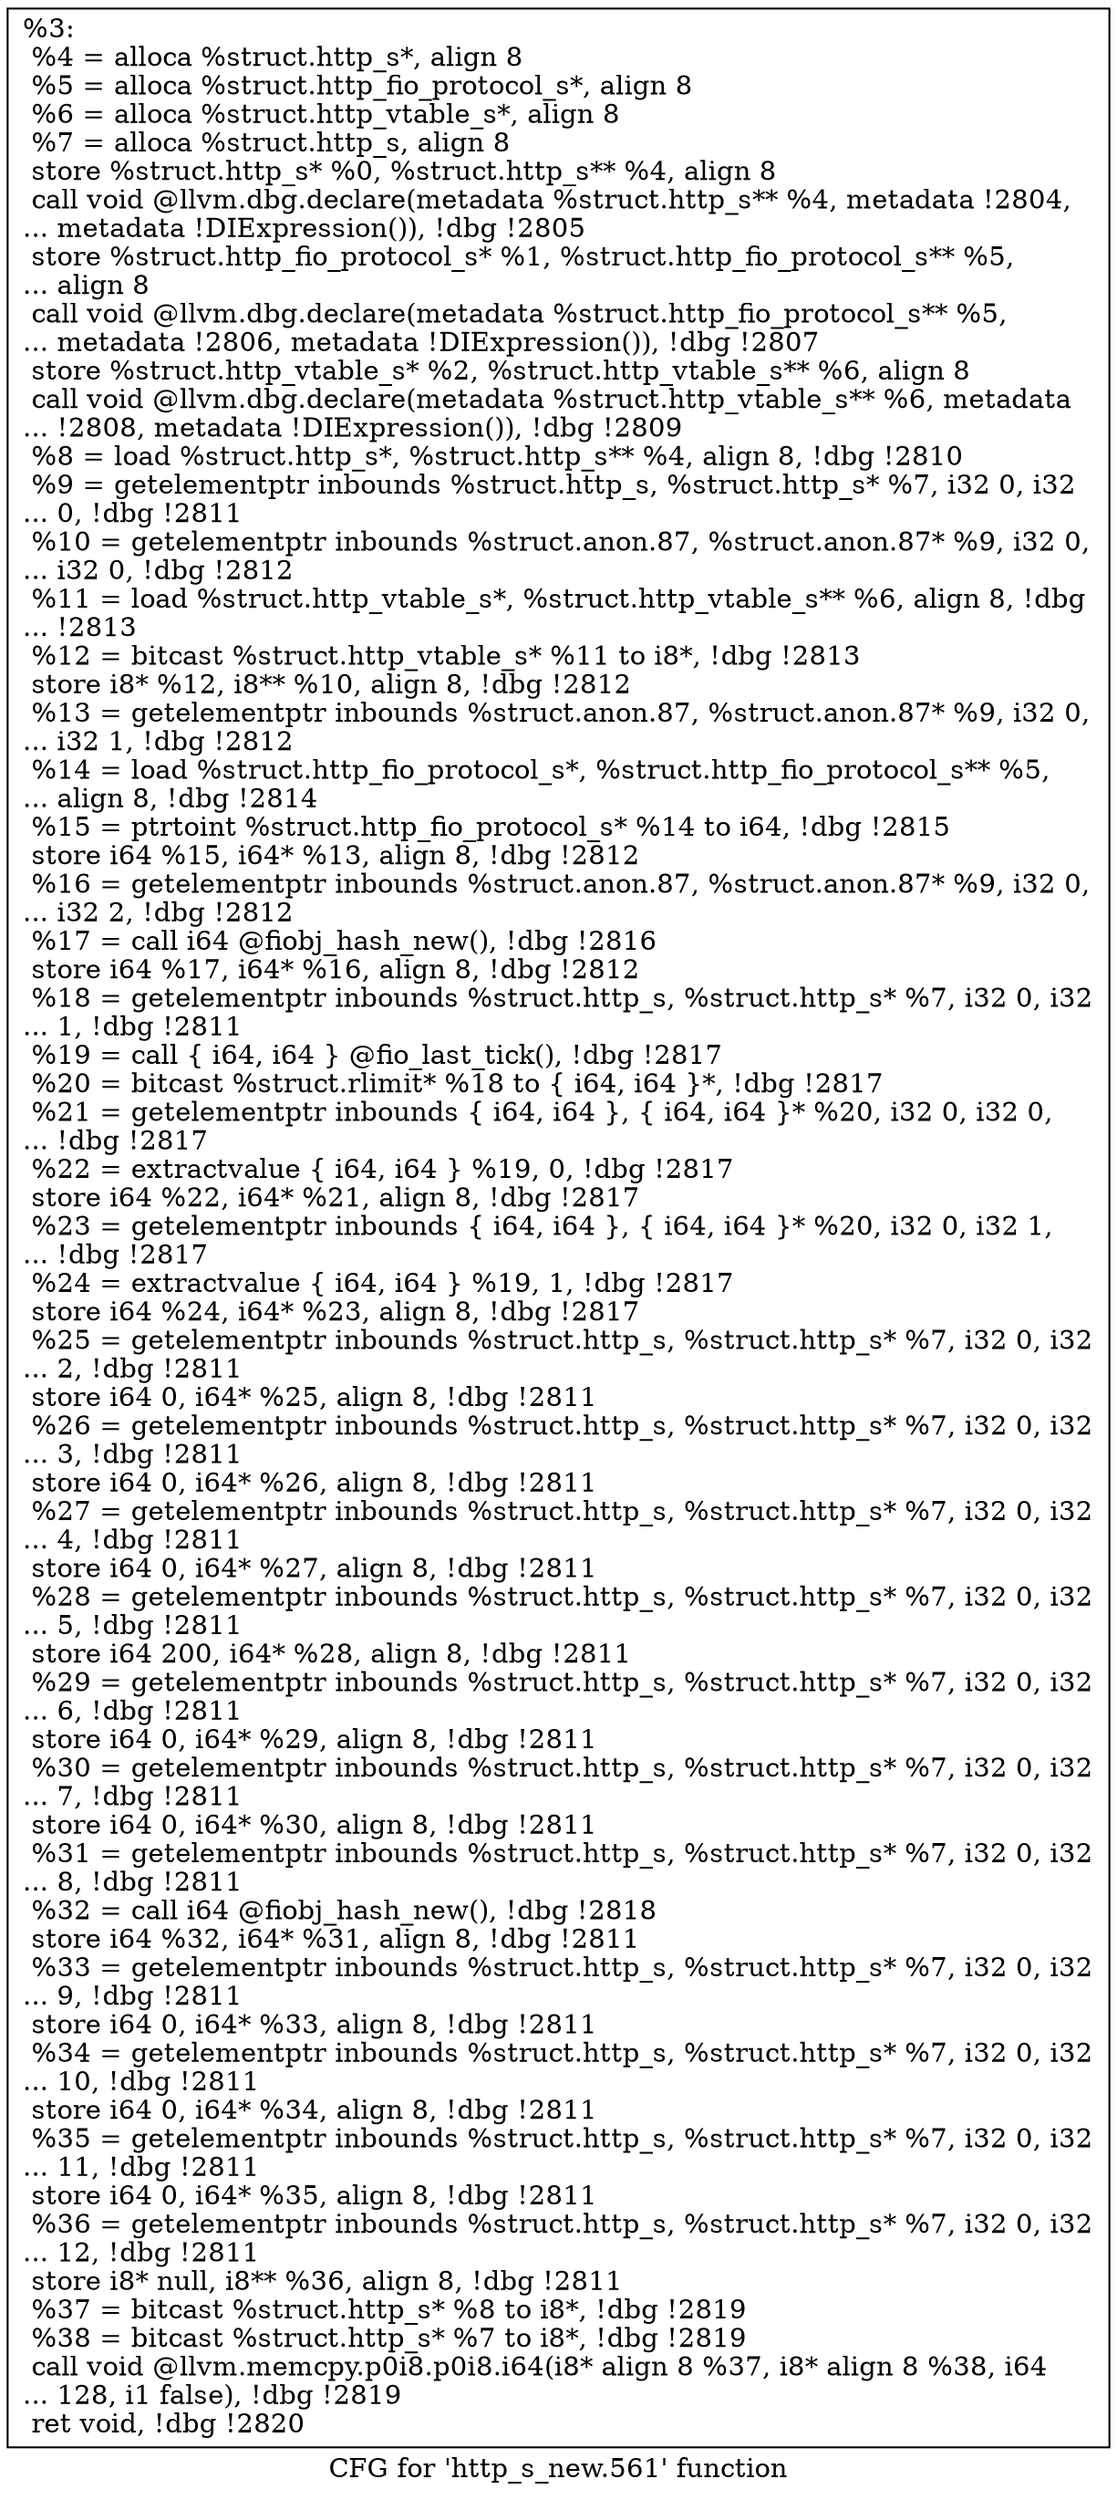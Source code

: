 digraph "CFG for 'http_s_new.561' function" {
	label="CFG for 'http_s_new.561' function";

	Node0x5568523608f0 [shape=record,label="{%3:\l  %4 = alloca %struct.http_s*, align 8\l  %5 = alloca %struct.http_fio_protocol_s*, align 8\l  %6 = alloca %struct.http_vtable_s*, align 8\l  %7 = alloca %struct.http_s, align 8\l  store %struct.http_s* %0, %struct.http_s** %4, align 8\l  call void @llvm.dbg.declare(metadata %struct.http_s** %4, metadata !2804,\l... metadata !DIExpression()), !dbg !2805\l  store %struct.http_fio_protocol_s* %1, %struct.http_fio_protocol_s** %5,\l... align 8\l  call void @llvm.dbg.declare(metadata %struct.http_fio_protocol_s** %5,\l... metadata !2806, metadata !DIExpression()), !dbg !2807\l  store %struct.http_vtable_s* %2, %struct.http_vtable_s** %6, align 8\l  call void @llvm.dbg.declare(metadata %struct.http_vtable_s** %6, metadata\l... !2808, metadata !DIExpression()), !dbg !2809\l  %8 = load %struct.http_s*, %struct.http_s** %4, align 8, !dbg !2810\l  %9 = getelementptr inbounds %struct.http_s, %struct.http_s* %7, i32 0, i32\l... 0, !dbg !2811\l  %10 = getelementptr inbounds %struct.anon.87, %struct.anon.87* %9, i32 0,\l... i32 0, !dbg !2812\l  %11 = load %struct.http_vtable_s*, %struct.http_vtable_s** %6, align 8, !dbg\l... !2813\l  %12 = bitcast %struct.http_vtable_s* %11 to i8*, !dbg !2813\l  store i8* %12, i8** %10, align 8, !dbg !2812\l  %13 = getelementptr inbounds %struct.anon.87, %struct.anon.87* %9, i32 0,\l... i32 1, !dbg !2812\l  %14 = load %struct.http_fio_protocol_s*, %struct.http_fio_protocol_s** %5,\l... align 8, !dbg !2814\l  %15 = ptrtoint %struct.http_fio_protocol_s* %14 to i64, !dbg !2815\l  store i64 %15, i64* %13, align 8, !dbg !2812\l  %16 = getelementptr inbounds %struct.anon.87, %struct.anon.87* %9, i32 0,\l... i32 2, !dbg !2812\l  %17 = call i64 @fiobj_hash_new(), !dbg !2816\l  store i64 %17, i64* %16, align 8, !dbg !2812\l  %18 = getelementptr inbounds %struct.http_s, %struct.http_s* %7, i32 0, i32\l... 1, !dbg !2811\l  %19 = call \{ i64, i64 \} @fio_last_tick(), !dbg !2817\l  %20 = bitcast %struct.rlimit* %18 to \{ i64, i64 \}*, !dbg !2817\l  %21 = getelementptr inbounds \{ i64, i64 \}, \{ i64, i64 \}* %20, i32 0, i32 0,\l... !dbg !2817\l  %22 = extractvalue \{ i64, i64 \} %19, 0, !dbg !2817\l  store i64 %22, i64* %21, align 8, !dbg !2817\l  %23 = getelementptr inbounds \{ i64, i64 \}, \{ i64, i64 \}* %20, i32 0, i32 1,\l... !dbg !2817\l  %24 = extractvalue \{ i64, i64 \} %19, 1, !dbg !2817\l  store i64 %24, i64* %23, align 8, !dbg !2817\l  %25 = getelementptr inbounds %struct.http_s, %struct.http_s* %7, i32 0, i32\l... 2, !dbg !2811\l  store i64 0, i64* %25, align 8, !dbg !2811\l  %26 = getelementptr inbounds %struct.http_s, %struct.http_s* %7, i32 0, i32\l... 3, !dbg !2811\l  store i64 0, i64* %26, align 8, !dbg !2811\l  %27 = getelementptr inbounds %struct.http_s, %struct.http_s* %7, i32 0, i32\l... 4, !dbg !2811\l  store i64 0, i64* %27, align 8, !dbg !2811\l  %28 = getelementptr inbounds %struct.http_s, %struct.http_s* %7, i32 0, i32\l... 5, !dbg !2811\l  store i64 200, i64* %28, align 8, !dbg !2811\l  %29 = getelementptr inbounds %struct.http_s, %struct.http_s* %7, i32 0, i32\l... 6, !dbg !2811\l  store i64 0, i64* %29, align 8, !dbg !2811\l  %30 = getelementptr inbounds %struct.http_s, %struct.http_s* %7, i32 0, i32\l... 7, !dbg !2811\l  store i64 0, i64* %30, align 8, !dbg !2811\l  %31 = getelementptr inbounds %struct.http_s, %struct.http_s* %7, i32 0, i32\l... 8, !dbg !2811\l  %32 = call i64 @fiobj_hash_new(), !dbg !2818\l  store i64 %32, i64* %31, align 8, !dbg !2811\l  %33 = getelementptr inbounds %struct.http_s, %struct.http_s* %7, i32 0, i32\l... 9, !dbg !2811\l  store i64 0, i64* %33, align 8, !dbg !2811\l  %34 = getelementptr inbounds %struct.http_s, %struct.http_s* %7, i32 0, i32\l... 10, !dbg !2811\l  store i64 0, i64* %34, align 8, !dbg !2811\l  %35 = getelementptr inbounds %struct.http_s, %struct.http_s* %7, i32 0, i32\l... 11, !dbg !2811\l  store i64 0, i64* %35, align 8, !dbg !2811\l  %36 = getelementptr inbounds %struct.http_s, %struct.http_s* %7, i32 0, i32\l... 12, !dbg !2811\l  store i8* null, i8** %36, align 8, !dbg !2811\l  %37 = bitcast %struct.http_s* %8 to i8*, !dbg !2819\l  %38 = bitcast %struct.http_s* %7 to i8*, !dbg !2819\l  call void @llvm.memcpy.p0i8.p0i8.i64(i8* align 8 %37, i8* align 8 %38, i64\l... 128, i1 false), !dbg !2819\l  ret void, !dbg !2820\l}"];
}
